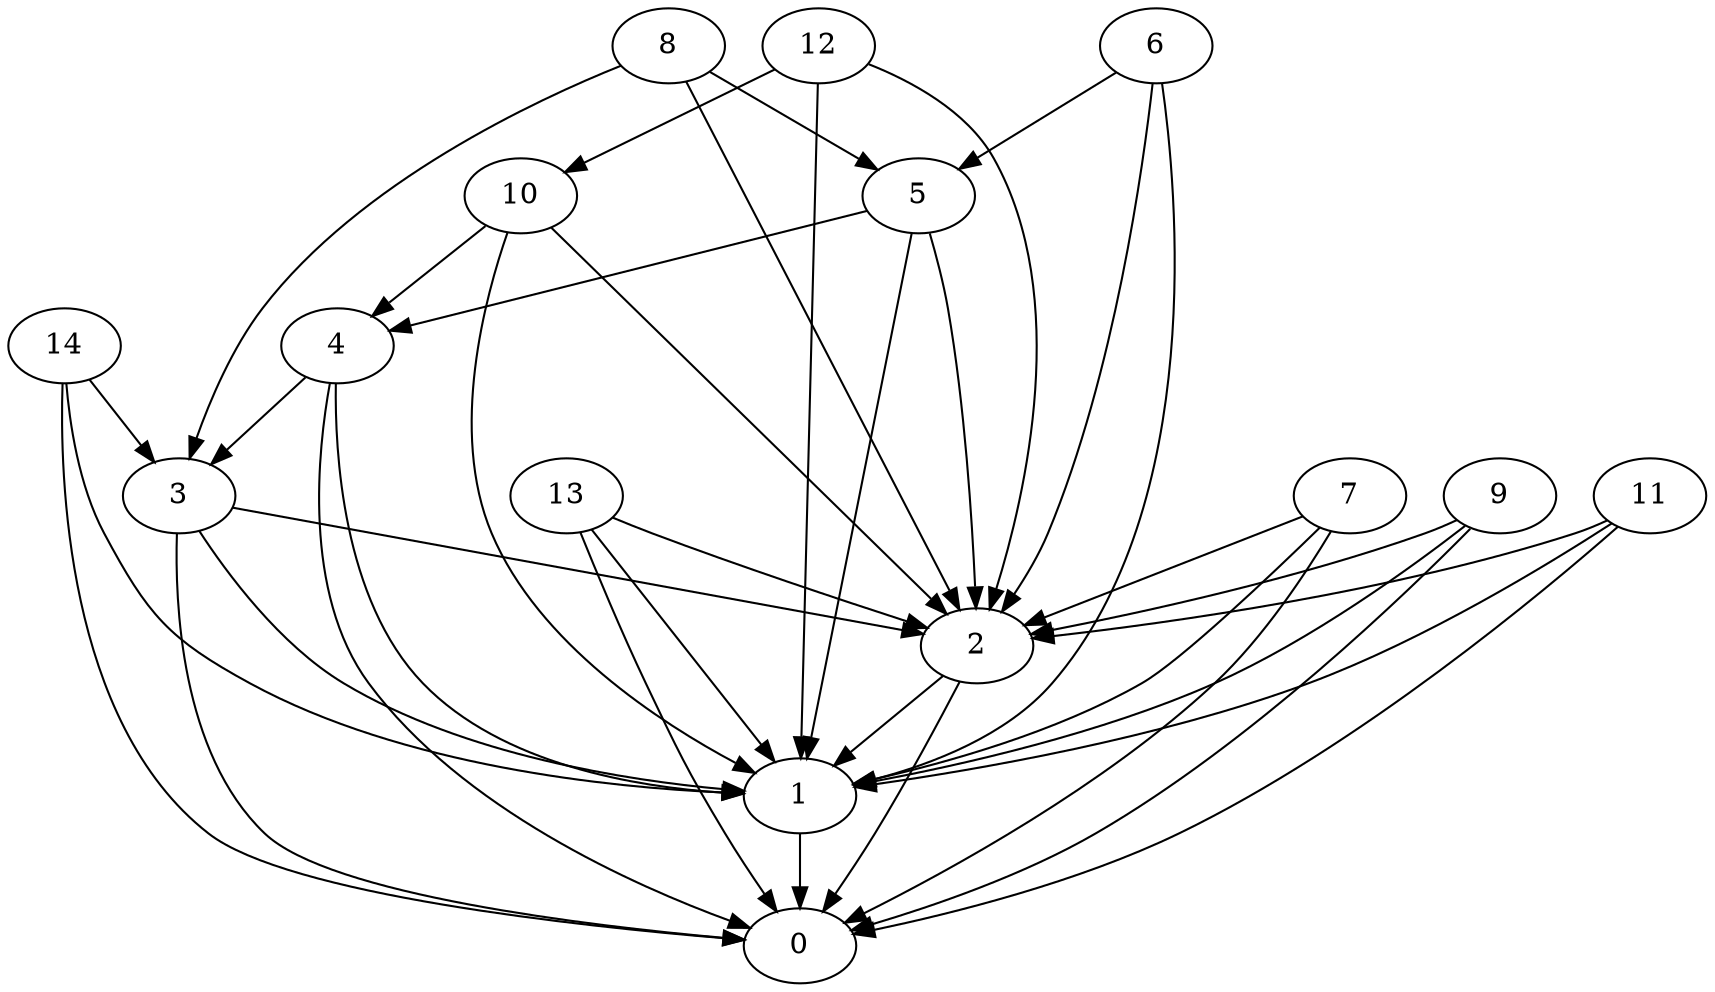 /* Created by igraph 0.6.5 */
digraph {
  0;
  1;
  2;
  3;
  4;
  5;
  6;
  7;
  8;
  9;
  10;
  11;
  12;
  13;
  14;

  1 -> 0;
  2 -> 0;
  2 -> 1;
  3 -> 0;
  3 -> 1;
  3 -> 2;
  4 -> 3;
  4 -> 1;
  4 -> 0;
  5 -> 1;
  5 -> 2;
  5 -> 4;
  6 -> 2;
  6 -> 1;
  6 -> 5;
  7 -> 2;
  7 -> 0;
  7 -> 1;
  8 -> 2;
  8 -> 5;
  8 -> 3;
  9 -> 2;
  9 -> 0;
  9 -> 1;
  10 -> 1;
  10 -> 2;
  10 -> 4;
  11 -> 2;
  11 -> 1;
  11 -> 0;
  12 -> 10;
  12 -> 1;
  12 -> 2;
  13 -> 2;
  13 -> 1;
  13 -> 0;
  14 -> 0;
  14 -> 3;
  14 -> 1;
}
